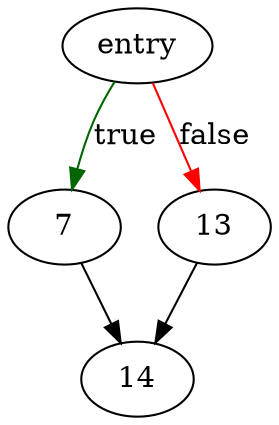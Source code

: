 digraph "sqlite3OsGetLastError" {
	// Node definitions.
	1 [label=entry];
	7;
	13;
	14;

	// Edge definitions.
	1 -> 7 [
		color=darkgreen
		label=true
	];
	1 -> 13 [
		color=red
		label=false
	];
	7 -> 14;
	13 -> 14;
}